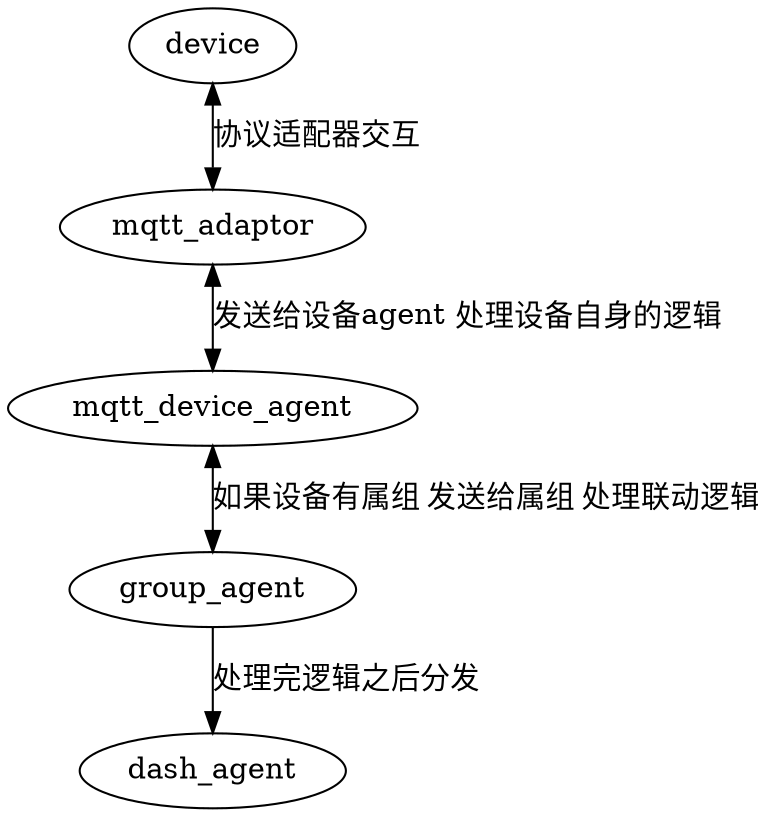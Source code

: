 digraph G {
    device->mqtt_adaptor[dir="both",label="协议适配器交互"]

    mqtt_adaptor->mqtt_device_agent[dir="both",label="发送给设备agent 处理设备自身的逻辑"]

    mqtt_device_agent->group_agent[dir="both",label="如果设备有属组 发送给属组 处理联动逻辑"]

    group_agent->dash_agent[label="处理完逻辑之后分发"]
}